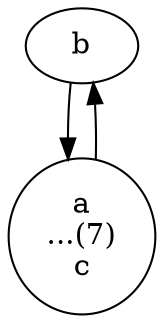 digraph G {
  graph [name="cycle10-compact"]
b;
"a
...(7)
c" [label="a
...(7)
c"];
b->"a
...(7)
c" ;
"a
...(7)
c"->b ;
}
